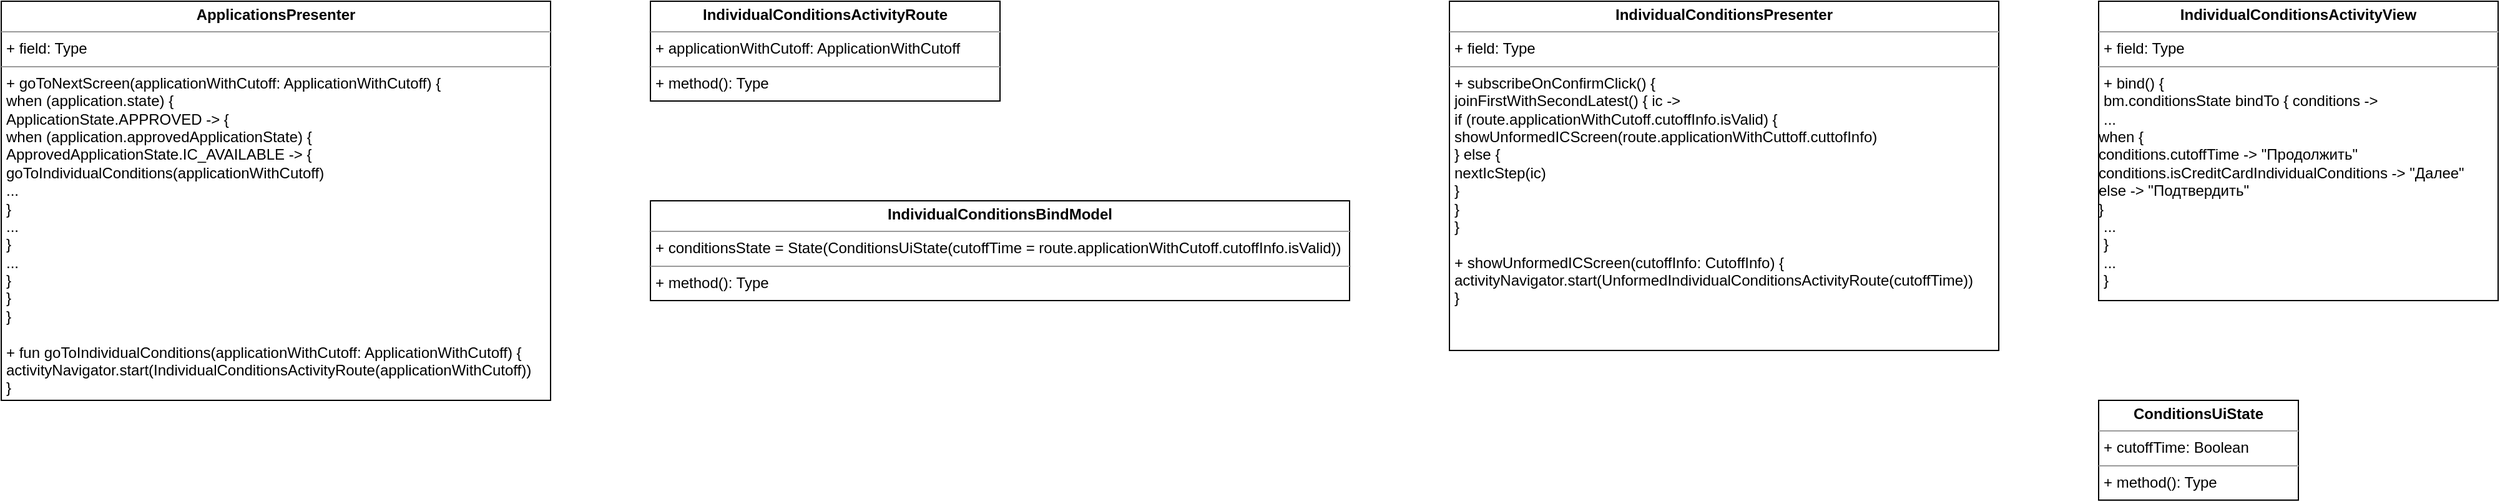 <mxfile version="17.1.2" type="github">
  <diagram id="P6orFmAGe5Ii_b7BvYmw" name="Page-1">
    <mxGraphModel dx="1051" dy="667" grid="1" gridSize="10" guides="1" tooltips="1" connect="1" arrows="1" fold="1" page="1" pageScale="1" pageWidth="827" pageHeight="1169" math="0" shadow="0">
      <root>
        <mxCell id="0" />
        <mxCell id="1" parent="0" />
        <mxCell id="7kPVL3wSiiriUlEY0Qpc-1" value="&lt;p style=&quot;margin: 0px ; margin-top: 4px ; text-align: center&quot;&gt;&lt;b&gt;ApplicationsPresenter&lt;/b&gt;&lt;/p&gt;&lt;hr size=&quot;1&quot;&gt;&lt;p style=&quot;margin: 0px ; margin-left: 4px&quot;&gt;+ field: Type&lt;/p&gt;&lt;hr size=&quot;1&quot;&gt;&lt;p style=&quot;margin: 0px ; margin-left: 4px&quot;&gt;+ goToNextScreen(applicationWithCutoff: ApplicationWithCutoff) {&lt;/p&gt;&lt;p style=&quot;margin: 0px ; margin-left: 4px&quot;&gt;when (application.state) {&lt;/p&gt;&lt;p style=&quot;margin: 0px ; margin-left: 4px&quot;&gt;ApplicationState.APPROVED -&amp;gt; {&lt;/p&gt;&lt;p style=&quot;margin: 0px ; margin-left: 4px&quot;&gt;when (application.approvedApplicationState) {&lt;/p&gt;&lt;p style=&quot;margin: 0px ; margin-left: 4px&quot;&gt;ApprovedApplicationState.IC_AVAILABLE -&amp;gt; {&lt;/p&gt;&lt;p style=&quot;margin: 0px ; margin-left: 4px&quot;&gt;goToIndividualConditions(applicationWithCutoff)&lt;br&gt;&lt;/p&gt;&lt;p style=&quot;margin: 0px ; margin-left: 4px&quot;&gt;...&lt;br&gt;&lt;/p&gt;&lt;p style=&quot;margin: 0px ; margin-left: 4px&quot;&gt;}&lt;br&gt;&lt;/p&gt;&lt;p style=&quot;margin: 0px ; margin-left: 4px&quot;&gt;...&lt;br&gt;&lt;/p&gt;&lt;p style=&quot;margin: 0px ; margin-left: 4px&quot;&gt;}&lt;br&gt;&lt;/p&gt;&lt;p style=&quot;margin: 0px ; margin-left: 4px&quot;&gt;...&lt;br&gt;&lt;/p&gt;&lt;p style=&quot;margin: 0px ; margin-left: 4px&quot;&gt;}&lt;br&gt;&lt;/p&gt;&lt;p style=&quot;margin: 0px ; margin-left: 4px&quot;&gt;}&lt;br&gt;&lt;/p&gt;&lt;p style=&quot;margin: 0px ; margin-left: 4px&quot;&gt;}&lt;/p&gt;&lt;p style=&quot;margin: 0px ; margin-left: 4px&quot;&gt;&lt;br&gt;&lt;/p&gt;&lt;p style=&quot;margin: 0px ; margin-left: 4px&quot;&gt;+ fun goToIndividualConditions(applicationWithCutoff: ApplicationWithCutoff) {&lt;/p&gt;&lt;p style=&quot;margin: 0px ; margin-left: 4px&quot;&gt;activityNavigator.start(IndividualConditionsActivityRoute(applicationWithCutoff))&lt;br&gt;&lt;/p&gt;&lt;p style=&quot;margin: 0px ; margin-left: 4px&quot;&gt;}&lt;br&gt;&lt;/p&gt;" style="verticalAlign=top;align=left;overflow=fill;fontSize=12;fontFamily=Helvetica;html=1;" vertex="1" parent="1">
          <mxGeometry x="80" y="80" width="440" height="320" as="geometry" />
        </mxCell>
        <mxCell id="7kPVL3wSiiriUlEY0Qpc-2" value="&lt;p style=&quot;margin: 0px ; margin-top: 4px ; text-align: center&quot;&gt;&lt;b&gt;IndividualConditionsActivityRoute&lt;/b&gt;&lt;/p&gt;&lt;hr size=&quot;1&quot;&gt;&lt;p style=&quot;margin: 0px ; margin-left: 4px&quot;&gt;+ applicationWithCutoff: ApplicationWithCutoff&lt;/p&gt;&lt;hr size=&quot;1&quot;&gt;&lt;p style=&quot;margin: 0px ; margin-left: 4px&quot;&gt;+ method(): Type&lt;/p&gt;" style="verticalAlign=top;align=left;overflow=fill;fontSize=12;fontFamily=Helvetica;html=1;" vertex="1" parent="1">
          <mxGeometry x="600" y="80" width="280" height="80" as="geometry" />
        </mxCell>
        <mxCell id="7kPVL3wSiiriUlEY0Qpc-3" value="&lt;p style=&quot;margin: 0px ; margin-top: 4px ; text-align: center&quot;&gt;&lt;b&gt;IndividualConditionsPresenter&lt;/b&gt;&lt;/p&gt;&lt;hr size=&quot;1&quot;&gt;&lt;p style=&quot;margin: 0px ; margin-left: 4px&quot;&gt;+ field: Type&lt;/p&gt;&lt;hr size=&quot;1&quot;&gt;&lt;p style=&quot;margin: 0px ; margin-left: 4px&quot;&gt;+ subscribeOnConfirmClick() {&lt;/p&gt;&lt;p style=&quot;margin: 0px ; margin-left: 4px&quot;&gt;joinFirstWithSecondLatest() { ic -&amp;gt;&lt;br&gt;&lt;/p&gt;&lt;p style=&quot;margin: 0px ; margin-left: 4px&quot;&gt;if (route.applicationWithCutoff.cutoffInfo.isValid) {&lt;/p&gt;&lt;p style=&quot;margin: 0px ; margin-left: 4px&quot;&gt;showUnformedICScreen(route.applicationWithCuttoff.cuttofInfo)&lt;br&gt;&lt;/p&gt;&lt;p style=&quot;margin: 0px ; margin-left: 4px&quot;&gt;} else {&lt;/p&gt;&lt;p style=&quot;margin: 0px ; margin-left: 4px&quot;&gt;nextIcStep(ic)&lt;br&gt;&lt;/p&gt;&lt;p style=&quot;margin: 0px ; margin-left: 4px&quot;&gt;}&lt;br&gt;&lt;/p&gt;&lt;p style=&quot;margin: 0px ; margin-left: 4px&quot;&gt;}&lt;br&gt;&lt;/p&gt;&lt;p style=&quot;margin: 0px ; margin-left: 4px&quot;&gt;}&lt;/p&gt;&lt;p style=&quot;margin: 0px ; margin-left: 4px&quot;&gt;&lt;br&gt;&lt;/p&gt;&lt;p style=&quot;margin: 0px ; margin-left: 4px&quot;&gt;+ showUnformedICScreen(cutoffInfo: CutoffInfo) {&lt;/p&gt;&lt;p style=&quot;margin: 0px ; margin-left: 4px&quot;&gt;activityNavigator.start(UnformedIndividualConditionsActivityRoute(cutoffTime))&lt;br&gt;&lt;/p&gt;&lt;p style=&quot;margin: 0px ; margin-left: 4px&quot;&gt;}&lt;br&gt;&lt;/p&gt;" style="verticalAlign=top;align=left;overflow=fill;fontSize=12;fontFamily=Helvetica;html=1;" vertex="1" parent="1">
          <mxGeometry x="1240" y="80" width="440" height="280" as="geometry" />
        </mxCell>
        <mxCell id="7kPVL3wSiiriUlEY0Qpc-4" value="&lt;p style=&quot;margin: 0px ; margin-top: 4px ; text-align: center&quot;&gt;&lt;b&gt;IndividualConditionsBindModel&lt;/b&gt;&lt;/p&gt;&lt;hr size=&quot;1&quot;&gt;&lt;p style=&quot;margin: 0px ; margin-left: 4px&quot;&gt;+ conditionsState = State(ConditionsUiState(cutoffTime = route.applicationWithCutoff.cutoffInfo.isValid))&lt;br&gt;&lt;/p&gt;&lt;hr size=&quot;1&quot;&gt;&lt;p style=&quot;margin: 0px ; margin-left: 4px&quot;&gt;+ method(): Type&lt;/p&gt;" style="verticalAlign=top;align=left;overflow=fill;fontSize=12;fontFamily=Helvetica;html=1;" vertex="1" parent="1">
          <mxGeometry x="600" y="240" width="560" height="80" as="geometry" />
        </mxCell>
        <mxCell id="7kPVL3wSiiriUlEY0Qpc-5" value="&lt;p style=&quot;margin: 0px ; margin-top: 4px ; text-align: center&quot;&gt;&lt;b&gt;IndividualConditionsActivityView&lt;/b&gt;&lt;/p&gt;&lt;hr size=&quot;1&quot;&gt;&lt;p style=&quot;margin: 0px ; margin-left: 4px&quot;&gt;+ field: Type&lt;/p&gt;&lt;hr size=&quot;1&quot;&gt;&lt;p style=&quot;margin: 0px ; margin-left: 4px&quot;&gt;+ bind() {&lt;/p&gt;&lt;p style=&quot;margin: 0px ; margin-left: 4px&quot;&gt;bm.conditionsState bindTo { conditions -&amp;gt;&lt;/p&gt;&lt;p style=&quot;margin: 0px ; margin-left: 4px&quot;&gt;...&lt;/p&gt;&lt;div&gt;when {&lt;/div&gt;&lt;div&gt;conditions.cutoffTime -&amp;gt; &quot;Продолжить&quot;&lt;/div&gt;&lt;div&gt;conditions.isCreditCardIndividualConditions -&amp;gt; &quot;Далее&quot;&lt;/div&gt;&lt;div&gt;else -&amp;gt; &quot;Подтвердить&quot;&lt;br&gt;&lt;/div&gt;&lt;div&gt;}&lt;/div&gt;&lt;p style=&quot;margin: 0px ; margin-left: 4px&quot;&gt;...&lt;br&gt;&lt;/p&gt;&lt;p style=&quot;margin: 0px ; margin-left: 4px&quot;&gt;}&lt;br&gt;&lt;/p&gt;&lt;p style=&quot;margin: 0px ; margin-left: 4px&quot;&gt;...&lt;br&gt;&lt;/p&gt;&lt;p style=&quot;margin: 0px ; margin-left: 4px&quot;&gt;}&lt;br&gt;&lt;/p&gt;" style="verticalAlign=top;align=left;overflow=fill;fontSize=12;fontFamily=Helvetica;html=1;" vertex="1" parent="1">
          <mxGeometry x="1760" y="80" width="320" height="240" as="geometry" />
        </mxCell>
        <mxCell id="7kPVL3wSiiriUlEY0Qpc-6" value="&lt;p style=&quot;margin: 0px ; margin-top: 4px ; text-align: center&quot;&gt;&lt;b&gt;ConditionsUiState&lt;/b&gt;&lt;/p&gt;&lt;hr size=&quot;1&quot;&gt;&lt;p style=&quot;margin: 0px ; margin-left: 4px&quot;&gt;+ cutoffTime: Boolean&lt;br&gt;&lt;/p&gt;&lt;hr size=&quot;1&quot;&gt;&lt;p style=&quot;margin: 0px ; margin-left: 4px&quot;&gt;+ method(): Type&lt;/p&gt;" style="verticalAlign=top;align=left;overflow=fill;fontSize=12;fontFamily=Helvetica;html=1;" vertex="1" parent="1">
          <mxGeometry x="1760" y="400" width="160" height="80" as="geometry" />
        </mxCell>
      </root>
    </mxGraphModel>
  </diagram>
</mxfile>
